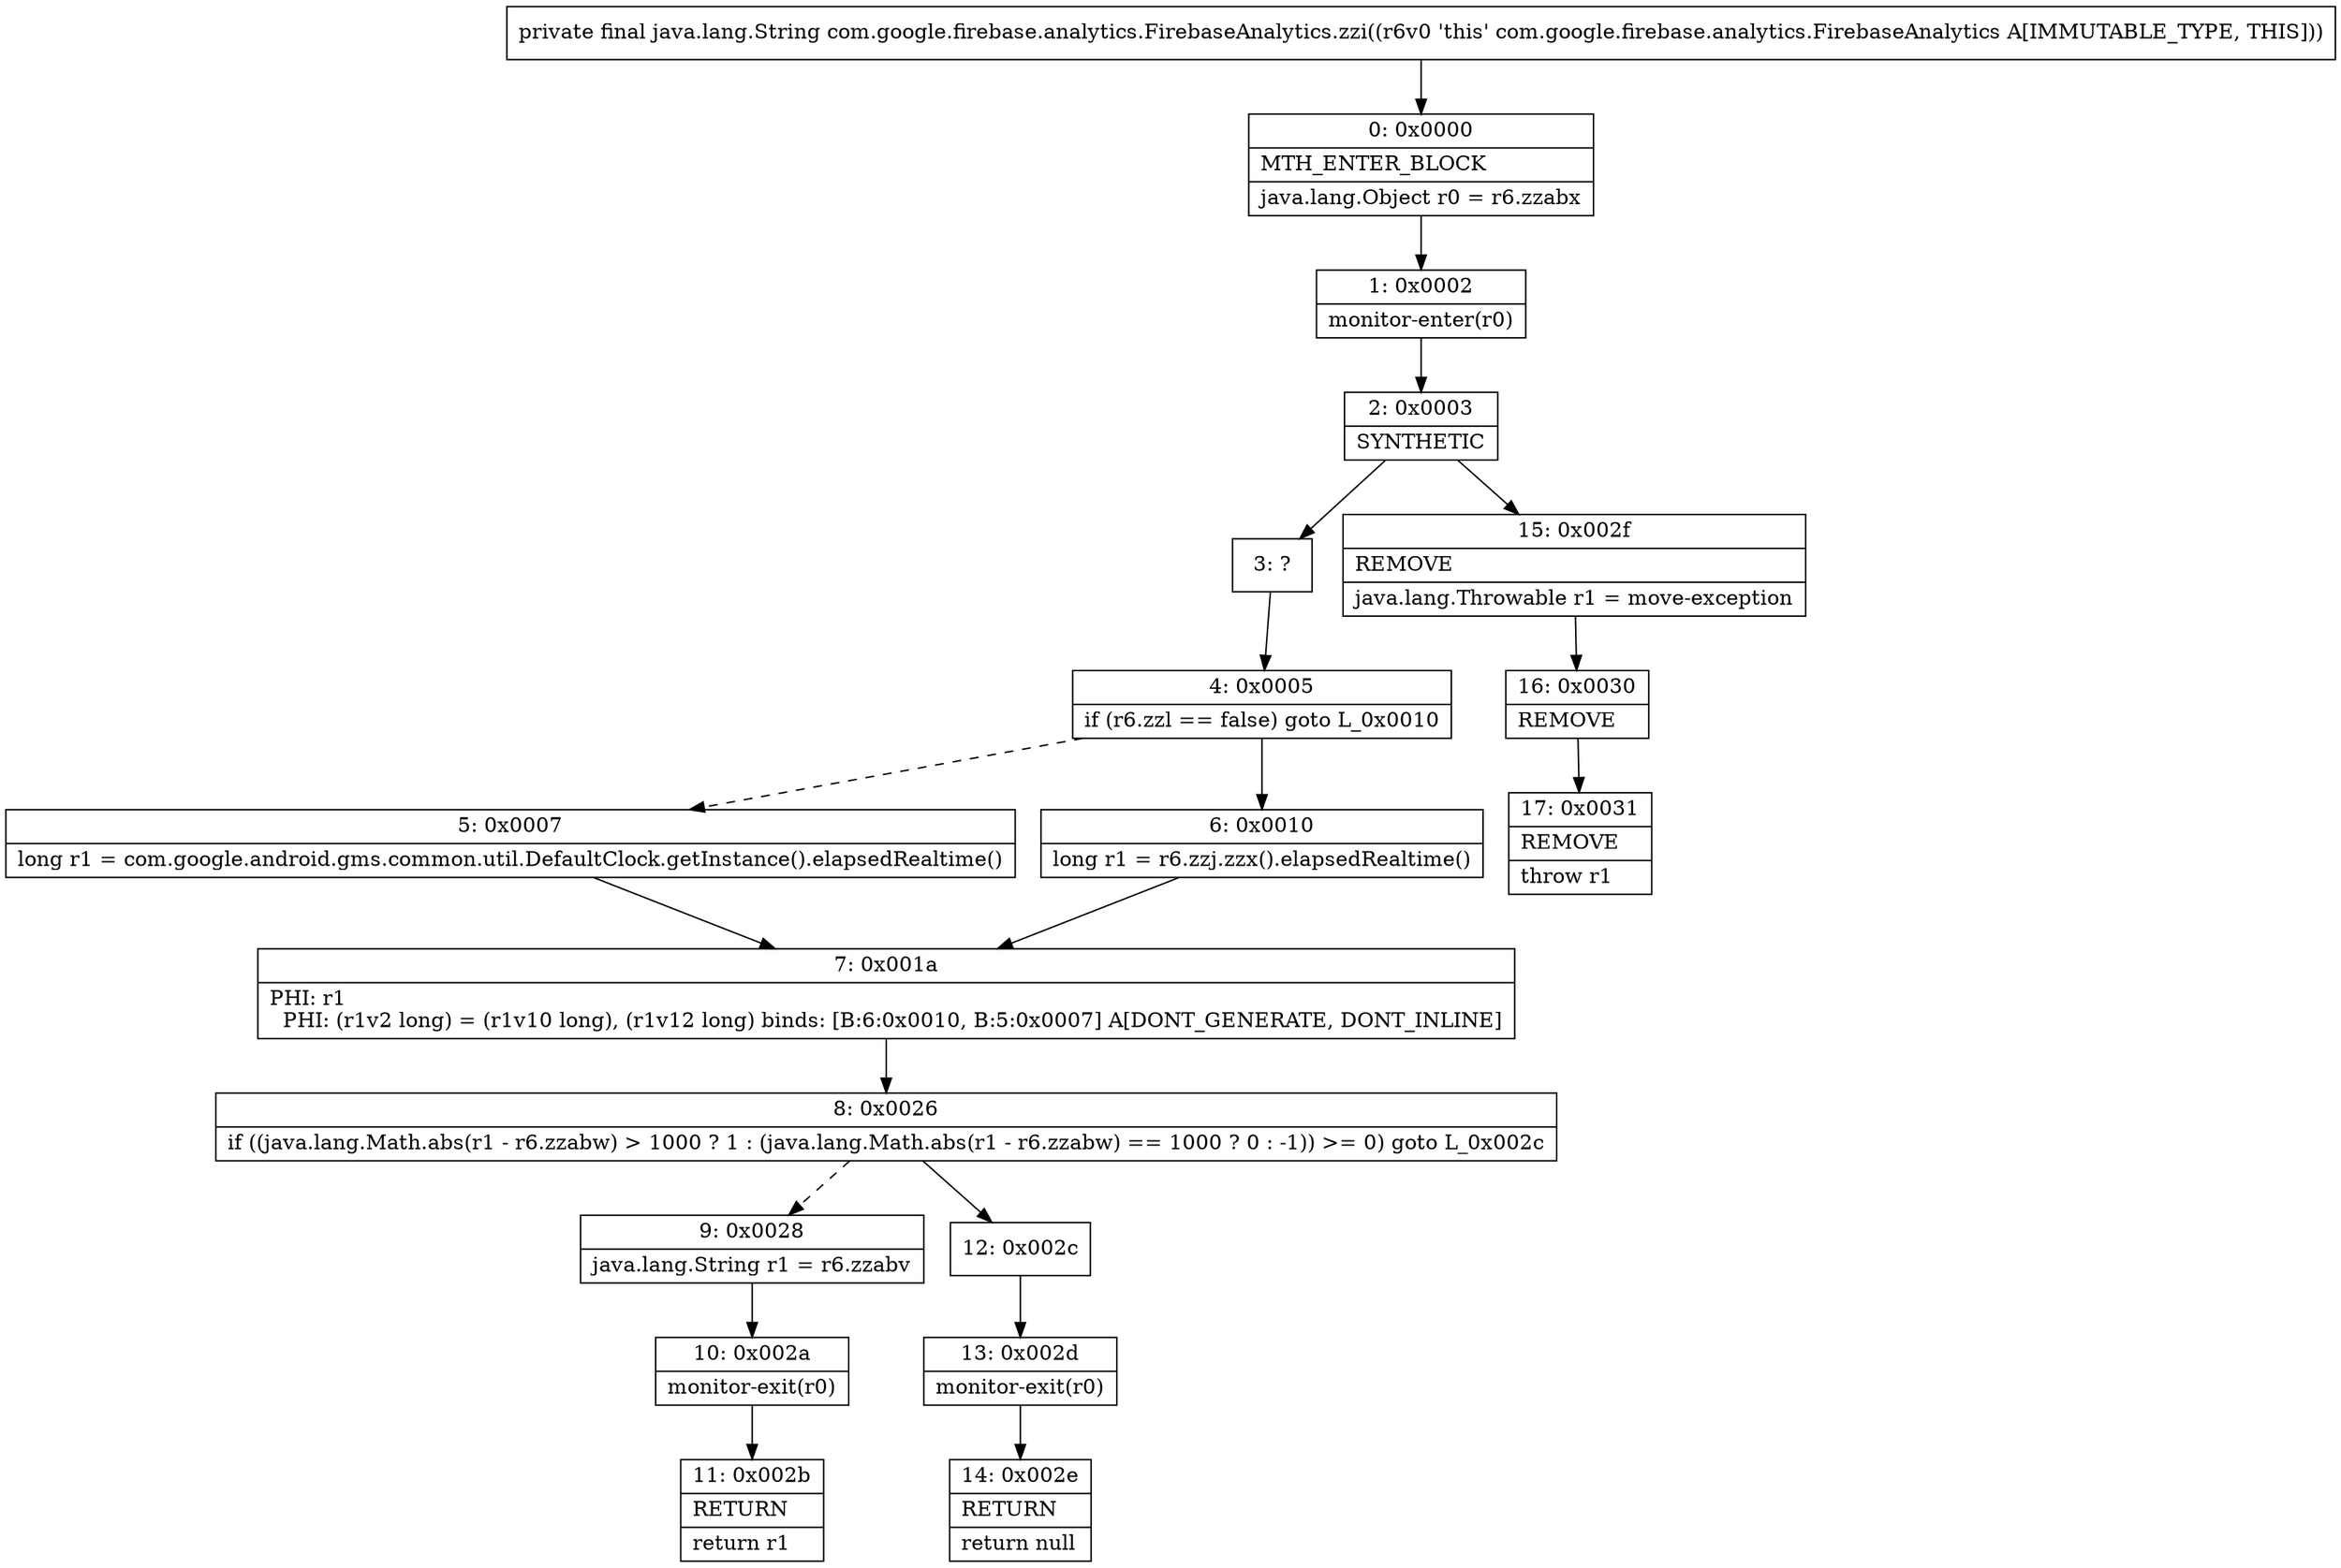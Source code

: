 digraph "CFG forcom.google.firebase.analytics.FirebaseAnalytics.zzi()Ljava\/lang\/String;" {
Node_0 [shape=record,label="{0\:\ 0x0000|MTH_ENTER_BLOCK\l|java.lang.Object r0 = r6.zzabx\l}"];
Node_1 [shape=record,label="{1\:\ 0x0002|monitor\-enter(r0)\l}"];
Node_2 [shape=record,label="{2\:\ 0x0003|SYNTHETIC\l}"];
Node_3 [shape=record,label="{3\:\ ?}"];
Node_4 [shape=record,label="{4\:\ 0x0005|if (r6.zzl == false) goto L_0x0010\l}"];
Node_5 [shape=record,label="{5\:\ 0x0007|long r1 = com.google.android.gms.common.util.DefaultClock.getInstance().elapsedRealtime()\l}"];
Node_6 [shape=record,label="{6\:\ 0x0010|long r1 = r6.zzj.zzx().elapsedRealtime()\l}"];
Node_7 [shape=record,label="{7\:\ 0x001a|PHI: r1 \l  PHI: (r1v2 long) = (r1v10 long), (r1v12 long) binds: [B:6:0x0010, B:5:0x0007] A[DONT_GENERATE, DONT_INLINE]\l}"];
Node_8 [shape=record,label="{8\:\ 0x0026|if ((java.lang.Math.abs(r1 \- r6.zzabw) \> 1000 ? 1 : (java.lang.Math.abs(r1 \- r6.zzabw) == 1000 ? 0 : \-1)) \>= 0) goto L_0x002c\l}"];
Node_9 [shape=record,label="{9\:\ 0x0028|java.lang.String r1 = r6.zzabv\l}"];
Node_10 [shape=record,label="{10\:\ 0x002a|monitor\-exit(r0)\l}"];
Node_11 [shape=record,label="{11\:\ 0x002b|RETURN\l|return r1\l}"];
Node_12 [shape=record,label="{12\:\ 0x002c}"];
Node_13 [shape=record,label="{13\:\ 0x002d|monitor\-exit(r0)\l}"];
Node_14 [shape=record,label="{14\:\ 0x002e|RETURN\l|return null\l}"];
Node_15 [shape=record,label="{15\:\ 0x002f|REMOVE\l|java.lang.Throwable r1 = move\-exception\l}"];
Node_16 [shape=record,label="{16\:\ 0x0030|REMOVE\l}"];
Node_17 [shape=record,label="{17\:\ 0x0031|REMOVE\l|throw r1\l}"];
MethodNode[shape=record,label="{private final java.lang.String com.google.firebase.analytics.FirebaseAnalytics.zzi((r6v0 'this' com.google.firebase.analytics.FirebaseAnalytics A[IMMUTABLE_TYPE, THIS])) }"];
MethodNode -> Node_0;
Node_0 -> Node_1;
Node_1 -> Node_2;
Node_2 -> Node_3;
Node_2 -> Node_15;
Node_3 -> Node_4;
Node_4 -> Node_5[style=dashed];
Node_4 -> Node_6;
Node_5 -> Node_7;
Node_6 -> Node_7;
Node_7 -> Node_8;
Node_8 -> Node_9[style=dashed];
Node_8 -> Node_12;
Node_9 -> Node_10;
Node_10 -> Node_11;
Node_12 -> Node_13;
Node_13 -> Node_14;
Node_15 -> Node_16;
Node_16 -> Node_17;
}


